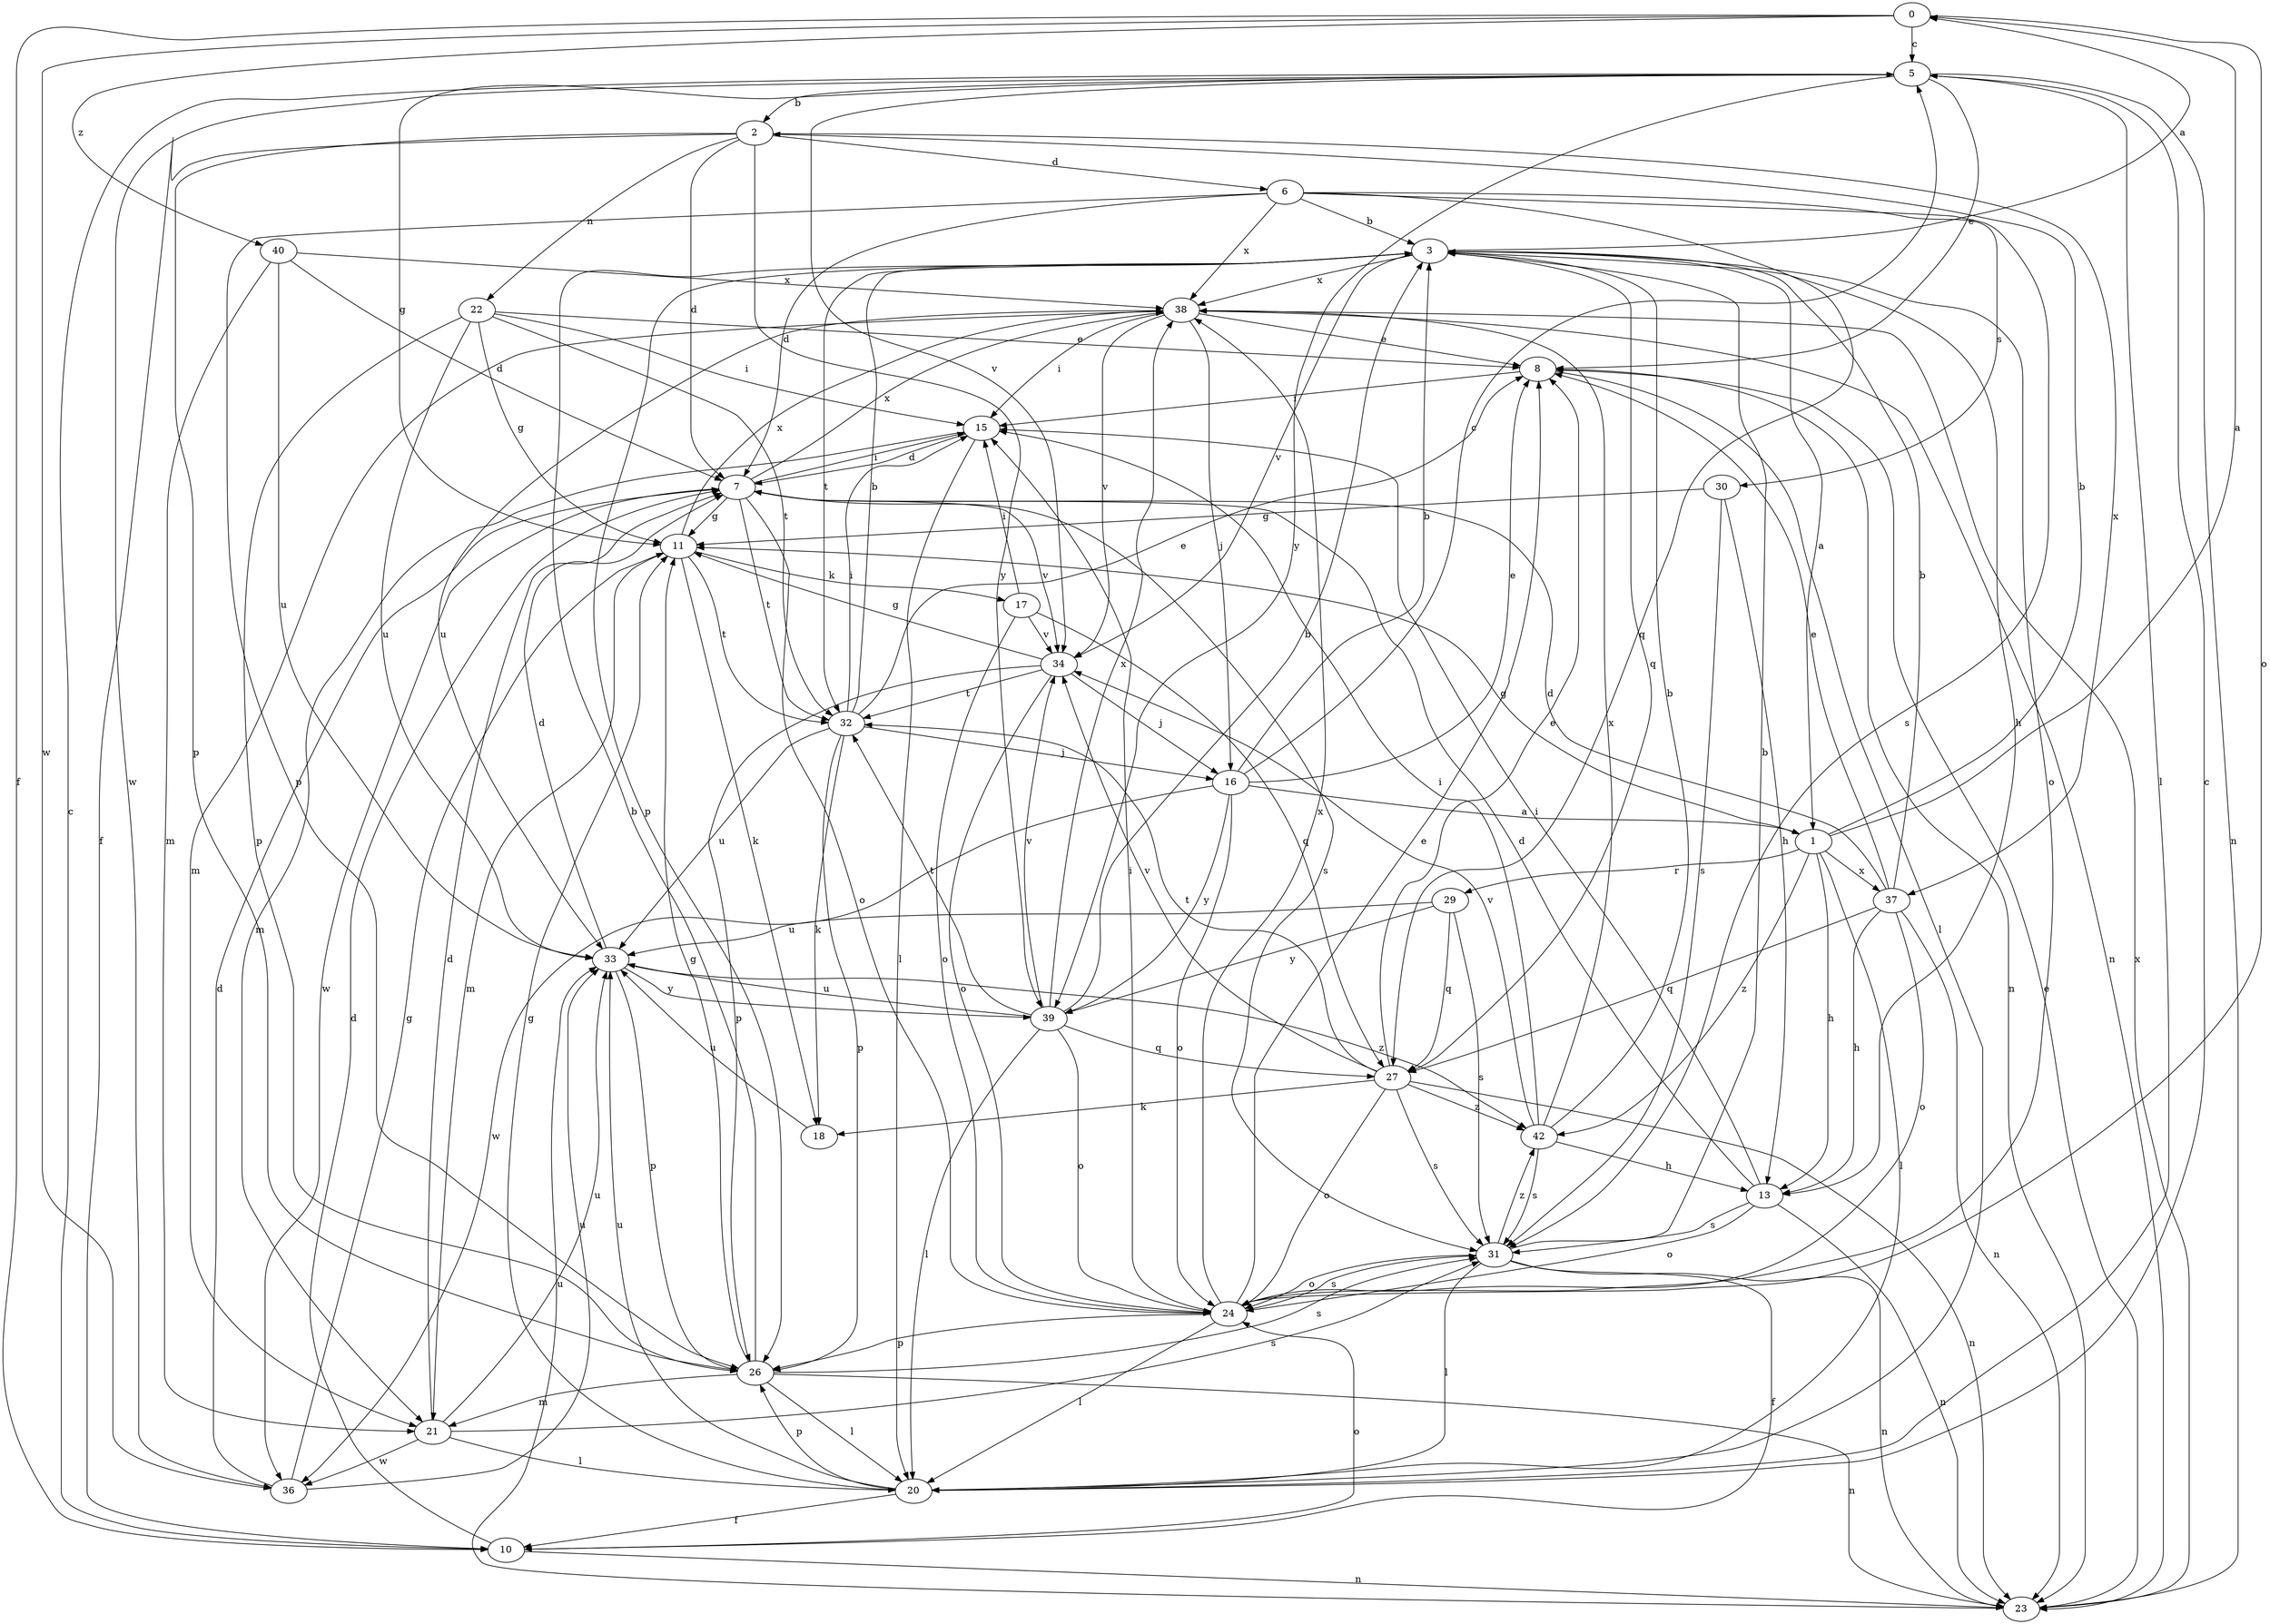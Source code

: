 strict digraph  {
0;
1;
2;
3;
5;
6;
7;
8;
10;
11;
13;
15;
16;
17;
18;
20;
21;
22;
23;
24;
26;
27;
29;
30;
31;
32;
33;
34;
36;
37;
38;
39;
40;
42;
0 -> 5  [label=c];
0 -> 10  [label=f];
0 -> 24  [label=o];
0 -> 36  [label=w];
0 -> 40  [label=z];
1 -> 0  [label=a];
1 -> 2  [label=b];
1 -> 11  [label=g];
1 -> 13  [label=h];
1 -> 20  [label=l];
1 -> 29  [label=r];
1 -> 37  [label=x];
1 -> 42  [label=z];
2 -> 6  [label=d];
2 -> 7  [label=d];
2 -> 10  [label=f];
2 -> 22  [label=n];
2 -> 26  [label=p];
2 -> 37  [label=x];
2 -> 39  [label=y];
3 -> 0  [label=a];
3 -> 1  [label=a];
3 -> 13  [label=h];
3 -> 24  [label=o];
3 -> 26  [label=p];
3 -> 27  [label=q];
3 -> 32  [label=t];
3 -> 34  [label=v];
3 -> 38  [label=x];
5 -> 2  [label=b];
5 -> 8  [label=e];
5 -> 11  [label=g];
5 -> 20  [label=l];
5 -> 23  [label=n];
5 -> 34  [label=v];
5 -> 36  [label=w];
5 -> 39  [label=y];
6 -> 3  [label=b];
6 -> 7  [label=d];
6 -> 26  [label=p];
6 -> 27  [label=q];
6 -> 30  [label=s];
6 -> 31  [label=s];
6 -> 38  [label=x];
7 -> 11  [label=g];
7 -> 15  [label=i];
7 -> 24  [label=o];
7 -> 31  [label=s];
7 -> 32  [label=t];
7 -> 34  [label=v];
7 -> 36  [label=w];
7 -> 38  [label=x];
8 -> 15  [label=i];
8 -> 20  [label=l];
8 -> 23  [label=n];
10 -> 5  [label=c];
10 -> 7  [label=d];
10 -> 23  [label=n];
10 -> 24  [label=o];
11 -> 17  [label=k];
11 -> 18  [label=k];
11 -> 21  [label=m];
11 -> 32  [label=t];
11 -> 38  [label=x];
13 -> 7  [label=d];
13 -> 15  [label=i];
13 -> 23  [label=n];
13 -> 24  [label=o];
13 -> 31  [label=s];
15 -> 7  [label=d];
15 -> 20  [label=l];
15 -> 21  [label=m];
16 -> 1  [label=a];
16 -> 3  [label=b];
16 -> 5  [label=c];
16 -> 8  [label=e];
16 -> 24  [label=o];
16 -> 36  [label=w];
16 -> 39  [label=y];
17 -> 15  [label=i];
17 -> 24  [label=o];
17 -> 27  [label=q];
17 -> 34  [label=v];
18 -> 33  [label=u];
20 -> 5  [label=c];
20 -> 10  [label=f];
20 -> 11  [label=g];
20 -> 26  [label=p];
20 -> 33  [label=u];
21 -> 7  [label=d];
21 -> 20  [label=l];
21 -> 31  [label=s];
21 -> 33  [label=u];
21 -> 36  [label=w];
22 -> 8  [label=e];
22 -> 11  [label=g];
22 -> 15  [label=i];
22 -> 26  [label=p];
22 -> 32  [label=t];
22 -> 33  [label=u];
23 -> 8  [label=e];
23 -> 33  [label=u];
23 -> 38  [label=x];
24 -> 8  [label=e];
24 -> 15  [label=i];
24 -> 20  [label=l];
24 -> 26  [label=p];
24 -> 31  [label=s];
24 -> 38  [label=x];
26 -> 3  [label=b];
26 -> 11  [label=g];
26 -> 20  [label=l];
26 -> 21  [label=m];
26 -> 23  [label=n];
26 -> 31  [label=s];
27 -> 8  [label=e];
27 -> 18  [label=k];
27 -> 23  [label=n];
27 -> 24  [label=o];
27 -> 31  [label=s];
27 -> 32  [label=t];
27 -> 34  [label=v];
27 -> 42  [label=z];
29 -> 27  [label=q];
29 -> 31  [label=s];
29 -> 33  [label=u];
29 -> 39  [label=y];
30 -> 11  [label=g];
30 -> 13  [label=h];
30 -> 31  [label=s];
31 -> 3  [label=b];
31 -> 10  [label=f];
31 -> 20  [label=l];
31 -> 23  [label=n];
31 -> 24  [label=o];
31 -> 42  [label=z];
32 -> 3  [label=b];
32 -> 8  [label=e];
32 -> 15  [label=i];
32 -> 16  [label=j];
32 -> 18  [label=k];
32 -> 26  [label=p];
32 -> 33  [label=u];
33 -> 7  [label=d];
33 -> 26  [label=p];
33 -> 39  [label=y];
33 -> 42  [label=z];
34 -> 11  [label=g];
34 -> 16  [label=j];
34 -> 24  [label=o];
34 -> 26  [label=p];
34 -> 32  [label=t];
36 -> 7  [label=d];
36 -> 11  [label=g];
36 -> 33  [label=u];
37 -> 3  [label=b];
37 -> 7  [label=d];
37 -> 8  [label=e];
37 -> 13  [label=h];
37 -> 23  [label=n];
37 -> 24  [label=o];
37 -> 27  [label=q];
38 -> 8  [label=e];
38 -> 15  [label=i];
38 -> 16  [label=j];
38 -> 21  [label=m];
38 -> 23  [label=n];
38 -> 33  [label=u];
38 -> 34  [label=v];
39 -> 3  [label=b];
39 -> 20  [label=l];
39 -> 24  [label=o];
39 -> 27  [label=q];
39 -> 32  [label=t];
39 -> 33  [label=u];
39 -> 34  [label=v];
39 -> 38  [label=x];
40 -> 7  [label=d];
40 -> 21  [label=m];
40 -> 33  [label=u];
40 -> 38  [label=x];
42 -> 3  [label=b];
42 -> 13  [label=h];
42 -> 15  [label=i];
42 -> 31  [label=s];
42 -> 34  [label=v];
42 -> 38  [label=x];
}

